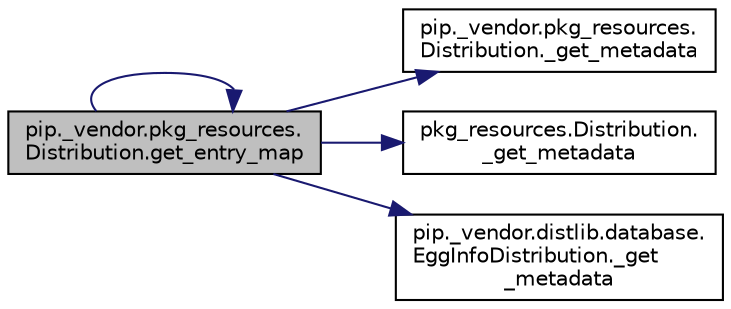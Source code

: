 digraph "pip._vendor.pkg_resources.Distribution.get_entry_map"
{
 // LATEX_PDF_SIZE
  edge [fontname="Helvetica",fontsize="10",labelfontname="Helvetica",labelfontsize="10"];
  node [fontname="Helvetica",fontsize="10",shape=record];
  rankdir="LR";
  Node1 [label="pip._vendor.pkg_resources.\lDistribution.get_entry_map",height=0.2,width=0.4,color="black", fillcolor="grey75", style="filled", fontcolor="black",tooltip=" "];
  Node1 -> Node2 [color="midnightblue",fontsize="10",style="solid",fontname="Helvetica"];
  Node2 [label="pip._vendor.pkg_resources.\lDistribution._get_metadata",height=0.2,width=0.4,color="black", fillcolor="white", style="filled",URL="$d0/ddb/classpip_1_1__vendor_1_1pkg__resources_1_1_distribution.html#afb412e48215aa26610c2b5e8a2f7dedf",tooltip=" "];
  Node1 -> Node3 [color="midnightblue",fontsize="10",style="solid",fontname="Helvetica"];
  Node3 [label="pkg_resources.Distribution.\l_get_metadata",height=0.2,width=0.4,color="black", fillcolor="white", style="filled",URL="$d8/d25/classpkg__resources_1_1_distribution.html#aef94e0673364008155aef7b4d2475601",tooltip=" "];
  Node1 -> Node4 [color="midnightblue",fontsize="10",style="solid",fontname="Helvetica"];
  Node4 [label="pip._vendor.distlib.database.\lEggInfoDistribution._get\l_metadata",height=0.2,width=0.4,color="black", fillcolor="white", style="filled",URL="$d7/d4f/classpip_1_1__vendor_1_1distlib_1_1database_1_1_egg_info_distribution.html#ae8dd9d5435eea9e26a2ed5242e9fafd0",tooltip=" "];
  Node1 -> Node1 [color="midnightblue",fontsize="10",style="solid",fontname="Helvetica"];
}
